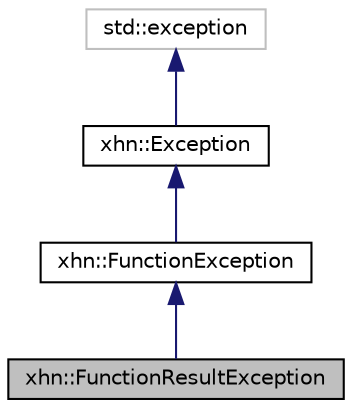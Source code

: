 digraph "xhn::FunctionResultException"
{
  edge [fontname="Helvetica",fontsize="10",labelfontname="Helvetica",labelfontsize="10"];
  node [fontname="Helvetica",fontsize="10",shape=record];
  Node1 [label="xhn::FunctionResultException",height=0.2,width=0.4,color="black", fillcolor="grey75", style="filled", fontcolor="black"];
  Node2 -> Node1 [dir="back",color="midnightblue",fontsize="10",style="solid",fontname="Helvetica"];
  Node2 [label="xhn::FunctionException",height=0.2,width=0.4,color="black", fillcolor="white", style="filled",URL="$classxhn_1_1_function_exception.html",tooltip="函数异常比较严重，直接退出程序 "];
  Node3 -> Node2 [dir="back",color="midnightblue",fontsize="10",style="solid",fontname="Helvetica"];
  Node3 [label="xhn::Exception",height=0.2,width=0.4,color="black", fillcolor="white", style="filled",URL="$classxhn_1_1_exception.html"];
  Node4 -> Node3 [dir="back",color="midnightblue",fontsize="10",style="solid",fontname="Helvetica"];
  Node4 [label="std::exception",height=0.2,width=0.4,color="grey75", fillcolor="white", style="filled"];
}
